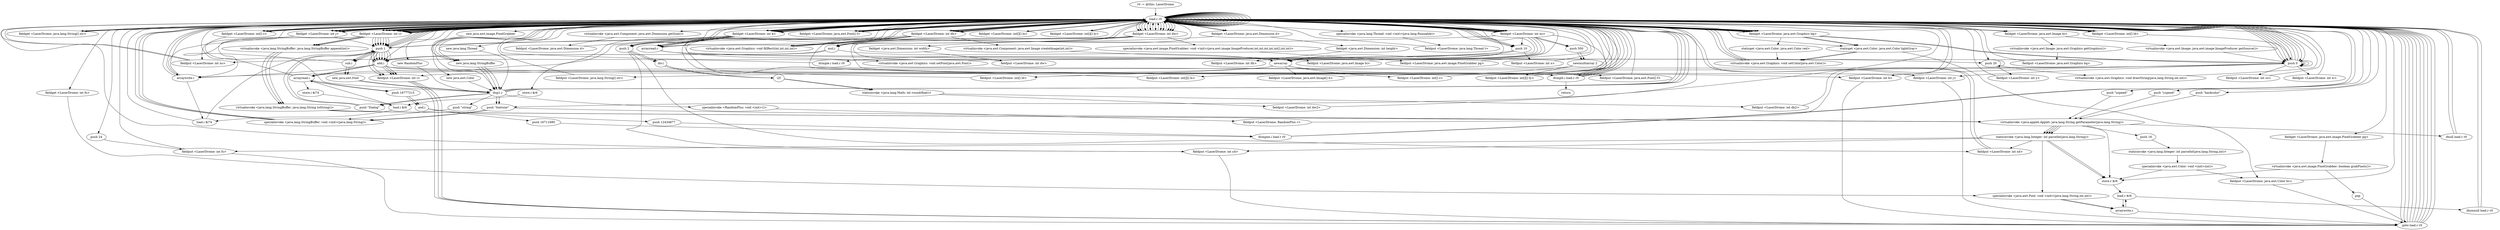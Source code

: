 digraph "" {
    "r0 := @this: LaserDrome"
    "load.r r0"
    "r0 := @this: LaserDrome"->"load.r r0";
    "push 10"
    "load.r r0"->"push 10";
    "newarray"
    "push 10"->"newarray";
    "fieldput <LaserDrome: java.lang.String[] str>"
    "newarray"->"fieldput <LaserDrome: java.lang.String[] str>";
    "fieldput <LaserDrome: java.lang.String[] str>"->"load.r r0";
    "push 1"
    "load.r r0"->"push 1";
    "fieldput <LaserDrome: int i>"
    "push 1"->"fieldput <LaserDrome: int i>";
    "goto load.r r0"
    "fieldput <LaserDrome: int i>"->"goto load.r r0";
    "goto load.r r0"->"load.r r0";
    "fieldget <LaserDrome: java.lang.String[] str>"
    "load.r r0"->"fieldget <LaserDrome: java.lang.String[] str>";
    "fieldget <LaserDrome: java.lang.String[] str>"->"load.r r0";
    "fieldget <LaserDrome: int i>"
    "load.r r0"->"fieldget <LaserDrome: int i>";
    "fieldget <LaserDrome: int i>"->"push 1";
    "sub.i"
    "push 1"->"sub.i";
    "sub.i"->"load.r r0";
    "new java.lang.StringBuffer"
    "load.r r0"->"new java.lang.StringBuffer";
    "dup1.r"
    "new java.lang.StringBuffer"->"dup1.r";
    "push \"string\""
    "dup1.r"->"push \"string\"";
    "specialinvoke <java.lang.StringBuffer: void <init>(java.lang.String)>"
    "push \"string\""->"specialinvoke <java.lang.StringBuffer: void <init>(java.lang.String)>";
    "specialinvoke <java.lang.StringBuffer: void <init>(java.lang.String)>"->"load.r r0";
    "load.r r0"->"fieldget <LaserDrome: int i>";
    "virtualinvoke <java.lang.StringBuffer: java.lang.StringBuffer append(int)>"
    "fieldget <LaserDrome: int i>"->"virtualinvoke <java.lang.StringBuffer: java.lang.StringBuffer append(int)>";
    "virtualinvoke <java.lang.StringBuffer: java.lang.String toString()>"
    "virtualinvoke <java.lang.StringBuffer: java.lang.StringBuffer append(int)>"->"virtualinvoke <java.lang.StringBuffer: java.lang.String toString()>";
    "virtualinvoke <java.applet.Applet: java.lang.String getParameter(java.lang.String)>"
    "virtualinvoke <java.lang.StringBuffer: java.lang.String toString()>"->"virtualinvoke <java.applet.Applet: java.lang.String getParameter(java.lang.String)>";
    "store.r $r6"
    "virtualinvoke <java.applet.Applet: java.lang.String getParameter(java.lang.String)>"->"store.r $r6";
    "load.r $r6"
    "store.r $r6"->"load.r $r6";
    "arraywrite.r"
    "load.r $r6"->"arraywrite.r";
    "arraywrite.r"->"load.r $r6";
    "ifnonnull load.r r0"
    "load.r $r6"->"ifnonnull load.r r0";
    "ifnonnull load.r r0"->"load.r r0";
    "fieldget <LaserDrome: int ns>"
    "load.r r0"->"fieldget <LaserDrome: int ns>";
    "fieldget <LaserDrome: int ns>"->"push 10";
    "ifcmple.i load.r r0"
    "push 10"->"ifcmple.i load.r r0";
    "ifcmple.i load.r r0"->"load.r r0";
    "load.r r0"->"push 10";
    "fieldput <LaserDrome: int ns>"
    "push 10"->"fieldput <LaserDrome: int ns>";
    "fieldput <LaserDrome: int ns>"->"load.r r0";
    "load.r r0"->"load.r r0";
    "virtualinvoke <java.awt.Component: java.awt.Dimension getSize()>"
    "load.r r0"->"virtualinvoke <java.awt.Component: java.awt.Dimension getSize()>";
    "fieldput <LaserDrome: java.awt.Dimension d>"
    "virtualinvoke <java.awt.Component: java.awt.Dimension getSize()>"->"fieldput <LaserDrome: java.awt.Dimension d>";
    "fieldput <LaserDrome: java.awt.Dimension d>"->"load.r r0";
    "load.r r0"->"load.r r0";
    "fieldget <LaserDrome: java.awt.Dimension d>"
    "load.r r0"->"fieldget <LaserDrome: java.awt.Dimension d>";
    "fieldget <java.awt.Dimension: int width>"
    "fieldget <LaserDrome: java.awt.Dimension d>"->"fieldget <java.awt.Dimension: int width>";
    "fieldput <LaserDrome: int dw>"
    "fieldget <java.awt.Dimension: int width>"->"fieldput <LaserDrome: int dw>";
    "fieldput <LaserDrome: int dw>"->"load.r r0";
    "load.r r0"->"load.r r0";
    "load.r r0"->"fieldget <LaserDrome: java.awt.Dimension d>";
    "fieldget <java.awt.Dimension: int height>"
    "fieldget <LaserDrome: java.awt.Dimension d>"->"fieldget <java.awt.Dimension: int height>";
    "fieldput <LaserDrome: int dh>"
    "fieldget <java.awt.Dimension: int height>"->"fieldput <LaserDrome: int dh>";
    "fieldput <LaserDrome: int dh>"->"load.r r0";
    "load.r r0"->"load.r r0";
    "fieldget <LaserDrome: int dw>"
    "load.r r0"->"fieldget <LaserDrome: int dw>";
    "push 2"
    "fieldget <LaserDrome: int dw>"->"push 2";
    "div.i"
    "push 2"->"div.i";
    "i2f"
    "div.i"->"i2f";
    "staticinvoke <java.lang.Math: int round(float)>"
    "i2f"->"staticinvoke <java.lang.Math: int round(float)>";
    "fieldput <LaserDrome: int dw2>"
    "staticinvoke <java.lang.Math: int round(float)>"->"fieldput <LaserDrome: int dw2>";
    "fieldput <LaserDrome: int dw2>"->"load.r r0";
    "load.r r0"->"load.r r0";
    "fieldget <LaserDrome: int dh>"
    "load.r r0"->"fieldget <LaserDrome: int dh>";
    "fieldget <LaserDrome: int dh>"->"push 2";
    "push 2"->"div.i";
    "div.i"->"i2f";
    "i2f"->"staticinvoke <java.lang.Math: int round(float)>";
    "fieldput <LaserDrome: int dh2>"
    "staticinvoke <java.lang.Math: int round(float)>"->"fieldput <LaserDrome: int dh2>";
    "fieldput <LaserDrome: int dh2>"->"load.r r0";
    "new java.lang.Thread"
    "load.r r0"->"new java.lang.Thread";
    "new java.lang.Thread"->"dup1.r";
    "dup1.r"->"load.r r0";
    "specialinvoke <java.lang.Thread: void <init>(java.lang.Runnable)>"
    "load.r r0"->"specialinvoke <java.lang.Thread: void <init>(java.lang.Runnable)>";
    "fieldput <LaserDrome: java.lang.Thread t>"
    "specialinvoke <java.lang.Thread: void <init>(java.lang.Runnable)>"->"fieldput <LaserDrome: java.lang.Thread t>";
    "fieldput <LaserDrome: java.lang.Thread t>"->"load.r r0";
    "load.r r0"->"load.r r0";
    "load.r r0"->"fieldget <LaserDrome: int dw>";
    "fieldget <LaserDrome: int dw>"->"load.r r0";
    "load.r r0"->"fieldget <LaserDrome: int dh>";
    "mul.i"
    "fieldget <LaserDrome: int dh>"->"mul.i";
    "mul.i"->"newarray";
    "fieldput <LaserDrome: int[] ld>"
    "newarray"->"fieldput <LaserDrome: int[] ld>";
    "fieldput <LaserDrome: int[] ld>"->"load.r r0";
    "load.r r0"->"load.r r0";
    "load.r r0"->"fieldget <LaserDrome: int ns>";
    "push 500"
    "fieldget <LaserDrome: int ns>"->"push 500";
    "newmultiarray 2"
    "push 500"->"newmultiarray 2";
    "fieldput <LaserDrome: int[][] lx>"
    "newmultiarray 2"->"fieldput <LaserDrome: int[][] lx>";
    "fieldput <LaserDrome: int[][] lx>"->"load.r r0";
    "load.r r0"->"load.r r0";
    "load.r r0"->"fieldget <LaserDrome: int ns>";
    "fieldget <LaserDrome: int ns>"->"push 500";
    "push 500"->"newmultiarray 2";
    "fieldput <LaserDrome: int[][] ly>"
    "newmultiarray 2"->"fieldput <LaserDrome: int[][] ly>";
    "fieldput <LaserDrome: int[][] ly>"->"load.r r0";
    "load.r r0"->"load.r r0";
    "load.r r0"->"fieldget <LaserDrome: int ns>";
    "fieldget <LaserDrome: int ns>"->"newarray";
    "fieldput <LaserDrome: java.awt.Image[] b>"
    "newarray"->"fieldput <LaserDrome: java.awt.Image[] b>";
    "fieldput <LaserDrome: java.awt.Image[] b>"->"load.r r0";
    "load.r r0"->"load.r r0";
    "load.r r0"->"fieldget <LaserDrome: int ns>";
    "fieldget <LaserDrome: int ns>"->"newarray";
    "fieldput <LaserDrome: int[] c>"
    "newarray"->"fieldput <LaserDrome: int[] c>";
    "fieldput <LaserDrome: int[] c>"->"load.r r0";
    "new RandomPlus"
    "load.r r0"->"new RandomPlus";
    "new RandomPlus"->"dup1.r";
    "specialinvoke <RandomPlus: void <init>()>"
    "dup1.r"->"specialinvoke <RandomPlus: void <init>()>";
    "fieldput <LaserDrome: RandomPlus r>"
    "specialinvoke <RandomPlus: void <init>()>"->"fieldput <LaserDrome: RandomPlus r>";
    "fieldput <LaserDrome: RandomPlus r>"->"load.r r0";
    "load.r r0"->"load.r r0";
    "load.r r0"->"fieldget <LaserDrome: int ns>";
    "fieldget <LaserDrome: int ns>"->"newarray";
    "fieldput <LaserDrome: java.awt.Font[] f>"
    "newarray"->"fieldput <LaserDrome: java.awt.Font[] f>";
    "fieldput <LaserDrome: java.awt.Font[] f>"->"load.r r0";
    "load.r r0"->"push 10";
    "fieldput <LaserDrome: int x>"
    "push 10"->"fieldput <LaserDrome: int x>";
    "fieldput <LaserDrome: int x>"->"load.r r0";
    "push 20"
    "load.r r0"->"push 20";
    "fieldput <LaserDrome: int y>"
    "push 20"->"fieldput <LaserDrome: int y>";
    "fieldput <LaserDrome: int y>"->"load.r r0";
    "load.r r0"->"push 2";
    "fieldput <LaserDrome: int xd>"
    "push 2"->"fieldput <LaserDrome: int xd>";
    "fieldput <LaserDrome: int xd>"->"load.r r0";
    "load.r r0"->"push 2";
    "fieldput <LaserDrome: int yd>"
    "push 2"->"fieldput <LaserDrome: int yd>";
    "fieldput <LaserDrome: int yd>"->"load.r r0";
    "push 0"
    "load.r r0"->"push 0";
    "fieldput <LaserDrome: int co>"
    "push 0"->"fieldput <LaserDrome: int co>";
    "fieldput <LaserDrome: int co>"->"load.r r0";
    "load.r r0"->"push 0";
    "fieldput <LaserDrome: int ic>"
    "push 0"->"fieldput <LaserDrome: int ic>";
    "fieldput <LaserDrome: int ic>"->"load.r r0";
    "load.r r0"->"load.r r0";
    "push \"xspeed\""
    "load.r r0"->"push \"xspeed\"";
    "push \"xspeed\""->"virtualinvoke <java.applet.Applet: java.lang.String getParameter(java.lang.String)>";
    "staticinvoke <java.lang.Integer: int parseInt(java.lang.String)>"
    "virtualinvoke <java.applet.Applet: java.lang.String getParameter(java.lang.String)>"->"staticinvoke <java.lang.Integer: int parseInt(java.lang.String)>";
    "staticinvoke <java.lang.Integer: int parseInt(java.lang.String)>"->"fieldput <LaserDrome: int xd>";
    "fieldput <LaserDrome: int xd>"->"load.r r0";
    "load.r r0"->"load.r r0";
    "push \"yspeed\""
    "load.r r0"->"push \"yspeed\"";
    "push \"yspeed\""->"virtualinvoke <java.applet.Applet: java.lang.String getParameter(java.lang.String)>";
    "virtualinvoke <java.applet.Applet: java.lang.String getParameter(java.lang.String)>"->"staticinvoke <java.lang.Integer: int parseInt(java.lang.String)>";
    "staticinvoke <java.lang.Integer: int parseInt(java.lang.String)>"->"fieldput <LaserDrome: int yd>";
    "fieldput <LaserDrome: int yd>"->"goto load.r r0";
    "goto load.r r0"->"load.r r0";
    "push 24"
    "load.r r0"->"push 24";
    "fieldput <LaserDrome: int fs>"
    "push 24"->"fieldput <LaserDrome: int fs>";
    "fieldput <LaserDrome: int fs>"->"load.r r0";
    "load.r r0"->"load.r r0";
    "push \"fontsize\""
    "load.r r0"->"push \"fontsize\"";
    "push \"fontsize\""->"virtualinvoke <java.applet.Applet: java.lang.String getParameter(java.lang.String)>";
    "virtualinvoke <java.applet.Applet: java.lang.String getParameter(java.lang.String)>"->"staticinvoke <java.lang.Integer: int parseInt(java.lang.String)>";
    "staticinvoke <java.lang.Integer: int parseInt(java.lang.String)>"->"fieldput <LaserDrome: int fs>";
    "fieldput <LaserDrome: int fs>"->"goto load.r r0";
    "goto load.r r0"->"load.r r0";
    "load.r r0"->"push 1";
    "push 1"->"fieldput <LaserDrome: int i>";
    "fieldput <LaserDrome: int i>"->"goto load.r r0";
    "goto load.r r0"->"load.r r0";
    "load.r r0"->"fieldget <LaserDrome: int i>";
    "fieldget <LaserDrome: int i>"->"load.r r0";
    "load.r r0"->"fieldget <LaserDrome: int ns>";
    "fieldget <LaserDrome: int ns>"->"push 1";
    "add.i"
    "push 1"->"add.i";
    "ifcmplt.i load.r r0"
    "add.i"->"ifcmplt.i load.r r0";
    "ifcmplt.i load.r r0"->"load.r r0";
    "staticget <java.awt.Color: java.awt.Color lightGray>"
    "load.r r0"->"staticget <java.awt.Color: java.awt.Color lightGray>";
    "fieldput <LaserDrome: java.awt.Color bc>"
    "staticget <java.awt.Color: java.awt.Color lightGray>"->"fieldput <LaserDrome: java.awt.Color bc>";
    "fieldput <LaserDrome: java.awt.Color bc>"->"load.r r0";
    "new java.awt.Color"
    "load.r r0"->"new java.awt.Color";
    "new java.awt.Color"->"dup1.r";
    "dup1.r"->"load.r r0";
    "push \"backcolor\""
    "load.r r0"->"push \"backcolor\"";
    "push \"backcolor\""->"virtualinvoke <java.applet.Applet: java.lang.String getParameter(java.lang.String)>";
    "push 16"
    "virtualinvoke <java.applet.Applet: java.lang.String getParameter(java.lang.String)>"->"push 16";
    "staticinvoke <java.lang.Integer: int parseInt(java.lang.String,int)>"
    "push 16"->"staticinvoke <java.lang.Integer: int parseInt(java.lang.String,int)>";
    "specialinvoke <java.awt.Color: void <init>(int)>"
    "staticinvoke <java.lang.Integer: int parseInt(java.lang.String,int)>"->"specialinvoke <java.awt.Color: void <init>(int)>";
    "specialinvoke <java.awt.Color: void <init>(int)>"->"fieldput <LaserDrome: java.awt.Color bc>";
    "fieldput <LaserDrome: java.awt.Color bc>"->"goto load.r r0";
    "goto load.r r0"->"load.r r0";
    "load.r r0"->"load.r r0";
    "load.r r0"->"load.r r0";
    "load.r r0"->"fieldget <LaserDrome: int dw>";
    "fieldget <LaserDrome: int dw>"->"load.r r0";
    "load.r r0"->"fieldget <LaserDrome: int dh>";
    "virtualinvoke <java.awt.Component: java.awt.Image createImage(int,int)>"
    "fieldget <LaserDrome: int dh>"->"virtualinvoke <java.awt.Component: java.awt.Image createImage(int,int)>";
    "fieldput <LaserDrome: java.awt.Image bi>"
    "virtualinvoke <java.awt.Component: java.awt.Image createImage(int,int)>"->"fieldput <LaserDrome: java.awt.Image bi>";
    "fieldput <LaserDrome: java.awt.Image bi>"->"load.r r0";
    "load.r r0"->"load.r r0";
    "fieldget <LaserDrome: java.awt.Image bi>"
    "load.r r0"->"fieldget <LaserDrome: java.awt.Image bi>";
    "virtualinvoke <java.awt.Image: java.awt.Graphics getGraphics()>"
    "fieldget <LaserDrome: java.awt.Image bi>"->"virtualinvoke <java.awt.Image: java.awt.Graphics getGraphics()>";
    "fieldput <LaserDrome: java.awt.Graphics bg>"
    "virtualinvoke <java.awt.Image: java.awt.Graphics getGraphics()>"->"fieldput <LaserDrome: java.awt.Graphics bg>";
    "fieldput <LaserDrome: java.awt.Graphics bg>"->"load.r r0";
    "load.r r0"->"push 0";
    "fieldput <LaserDrome: int k>"
    "push 0"->"fieldput <LaserDrome: int k>";
    "fieldput <LaserDrome: int k>"->"goto load.r r0";
    "goto load.r r0"->"load.r r0";
    "fieldget <LaserDrome: int k>"
    "load.r r0"->"fieldget <LaserDrome: int k>";
    "fieldget <LaserDrome: int k>"->"load.r r0";
    "load.r r0"->"fieldget <LaserDrome: int ns>";
    "fieldget <LaserDrome: int ns>"->"ifcmplt.i load.r r0";
    "return"
    "ifcmplt.i load.r r0"->"return";
    "ifcmplt.i load.r r0"->"load.r r0";
    "fieldget <LaserDrome: int[] c>"
    "load.r r0"->"fieldget <LaserDrome: int[] c>";
    "fieldget <LaserDrome: int[] c>"->"load.r r0";
    "load.r r0"->"fieldget <LaserDrome: int k>";
    "fieldget <LaserDrome: int k>"->"push 0";
    "arraywrite.i"
    "push 0"->"arraywrite.i";
    "arraywrite.i"->"load.r r0";
    "fieldget <LaserDrome: java.awt.Graphics bg>"
    "load.r r0"->"fieldget <LaserDrome: java.awt.Graphics bg>";
    "fieldget <LaserDrome: java.awt.Graphics bg>"->"load.r r0";
    "fieldget <LaserDrome: java.awt.Font[] f>"
    "load.r r0"->"fieldget <LaserDrome: java.awt.Font[] f>";
    "fieldget <LaserDrome: java.awt.Font[] f>"->"load.r r0";
    "load.r r0"->"fieldget <LaserDrome: int k>";
    "arrayread.r"
    "fieldget <LaserDrome: int k>"->"arrayread.r";
    "virtualinvoke <java.awt.Graphics: void setFont(java.awt.Font)>"
    "arrayread.r"->"virtualinvoke <java.awt.Graphics: void setFont(java.awt.Font)>";
    "virtualinvoke <java.awt.Graphics: void setFont(java.awt.Font)>"->"load.r r0";
    "load.r r0"->"fieldget <LaserDrome: java.awt.Graphics bg>";
    "fieldget <LaserDrome: java.awt.Graphics bg>"->"staticget <java.awt.Color: java.awt.Color lightGray>";
    "virtualinvoke <java.awt.Graphics: void setColor(java.awt.Color)>"
    "staticget <java.awt.Color: java.awt.Color lightGray>"->"virtualinvoke <java.awt.Graphics: void setColor(java.awt.Color)>";
    "virtualinvoke <java.awt.Graphics: void setColor(java.awt.Color)>"->"load.r r0";
    "load.r r0"->"fieldget <LaserDrome: java.awt.Graphics bg>";
    "fieldget <LaserDrome: java.awt.Graphics bg>"->"push 0";
    "push 0"->"push 0";
    "push 0"->"load.r r0";
    "load.r r0"->"fieldget <LaserDrome: int dw>";
    "fieldget <LaserDrome: int dw>"->"load.r r0";
    "load.r r0"->"fieldget <LaserDrome: int dh>";
    "virtualinvoke <java.awt.Graphics: void fillRect(int,int,int,int)>"
    "fieldget <LaserDrome: int dh>"->"virtualinvoke <java.awt.Graphics: void fillRect(int,int,int,int)>";
    "virtualinvoke <java.awt.Graphics: void fillRect(int,int,int,int)>"->"load.r r0";
    "load.r r0"->"fieldget <LaserDrome: java.awt.Graphics bg>";
    "staticget <java.awt.Color: java.awt.Color red>"
    "fieldget <LaserDrome: java.awt.Graphics bg>"->"staticget <java.awt.Color: java.awt.Color red>";
    "staticget <java.awt.Color: java.awt.Color red>"->"virtualinvoke <java.awt.Graphics: void setColor(java.awt.Color)>";
    "virtualinvoke <java.awt.Graphics: void setColor(java.awt.Color)>"->"load.r r0";
    "load.r r0"->"fieldget <LaserDrome: java.awt.Graphics bg>";
    "fieldget <LaserDrome: java.awt.Graphics bg>"->"load.r r0";
    "load.r r0"->"fieldget <LaserDrome: java.lang.String[] str>";
    "fieldget <LaserDrome: java.lang.String[] str>"->"load.r r0";
    "load.r r0"->"fieldget <LaserDrome: int k>";
    "fieldget <LaserDrome: int k>"->"arrayread.r";
    "arrayread.r"->"push 20";
    "push 20"->"push 20";
    "virtualinvoke <java.awt.Graphics: void drawString(java.lang.String,int,int)>"
    "push 20"->"virtualinvoke <java.awt.Graphics: void drawString(java.lang.String,int,int)>";
    "virtualinvoke <java.awt.Graphics: void drawString(java.lang.String,int,int)>"->"load.r r0";
    "new java.awt.image.PixelGrabber"
    "load.r r0"->"new java.awt.image.PixelGrabber";
    "new java.awt.image.PixelGrabber"->"dup1.r";
    "dup1.r"->"load.r r0";
    "load.r r0"->"fieldget <LaserDrome: java.awt.Image bi>";
    "virtualinvoke <java.awt.Image: java.awt.image.ImageProducer getSource()>"
    "fieldget <LaserDrome: java.awt.Image bi>"->"virtualinvoke <java.awt.Image: java.awt.image.ImageProducer getSource()>";
    "virtualinvoke <java.awt.Image: java.awt.image.ImageProducer getSource()>"->"push 0";
    "push 0"->"push 0";
    "push 0"->"load.r r0";
    "load.r r0"->"fieldget <LaserDrome: int dw>";
    "fieldget <LaserDrome: int dw>"->"load.r r0";
    "load.r r0"->"fieldget <LaserDrome: int dh>";
    "fieldget <LaserDrome: int dh>"->"load.r r0";
    "fieldget <LaserDrome: int[] ld>"
    "load.r r0"->"fieldget <LaserDrome: int[] ld>";
    "fieldget <LaserDrome: int[] ld>"->"push 0";
    "push 0"->"load.r r0";
    "load.r r0"->"fieldget <LaserDrome: int dw>";
    "specialinvoke <java.awt.image.PixelGrabber: void <init>(java.awt.image.ImageProducer,int,int,int,int,int[],int,int)>"
    "fieldget <LaserDrome: int dw>"->"specialinvoke <java.awt.image.PixelGrabber: void <init>(java.awt.image.ImageProducer,int,int,int,int,int[],int,int)>";
    "fieldput <LaserDrome: java.awt.image.PixelGrabber pg>"
    "specialinvoke <java.awt.image.PixelGrabber: void <init>(java.awt.image.ImageProducer,int,int,int,int,int[],int,int)>"->"fieldput <LaserDrome: java.awt.image.PixelGrabber pg>";
    "fieldput <LaserDrome: java.awt.image.PixelGrabber pg>"->"load.r r0";
    "fieldget <LaserDrome: java.awt.image.PixelGrabber pg>"
    "load.r r0"->"fieldget <LaserDrome: java.awt.image.PixelGrabber pg>";
    "virtualinvoke <java.awt.image.PixelGrabber: boolean grabPixels()>"
    "fieldget <LaserDrome: java.awt.image.PixelGrabber pg>"->"virtualinvoke <java.awt.image.PixelGrabber: boolean grabPixels()>";
    "pop"
    "virtualinvoke <java.awt.image.PixelGrabber: boolean grabPixels()>"->"pop";
    "pop"->"goto load.r r0";
    "goto load.r r0"->"load.r r0";
    "load.r r0"->"fieldget <LaserDrome: java.awt.Graphics bg>";
    "fieldget <LaserDrome: java.awt.Graphics bg>"->"staticget <java.awt.Color: java.awt.Color lightGray>";
    "staticget <java.awt.Color: java.awt.Color lightGray>"->"virtualinvoke <java.awt.Graphics: void setColor(java.awt.Color)>";
    "virtualinvoke <java.awt.Graphics: void setColor(java.awt.Color)>"->"load.r r0";
    "load.r r0"->"fieldget <LaserDrome: java.awt.Graphics bg>";
    "fieldget <LaserDrome: java.awt.Graphics bg>"->"push 0";
    "push 0"->"push 0";
    "push 0"->"load.r r0";
    "load.r r0"->"fieldget <LaserDrome: int dw>";
    "fieldget <LaserDrome: int dw>"->"load.r r0";
    "load.r r0"->"fieldget <LaserDrome: int dh>";
    "fieldget <LaserDrome: int dh>"->"virtualinvoke <java.awt.Graphics: void fillRect(int,int,int,int)>";
    "virtualinvoke <java.awt.Graphics: void fillRect(int,int,int,int)>"->"load.r r0";
    "load.r r0"->"push 0";
    "push 0"->"fieldput <LaserDrome: int i>";
    "fieldput <LaserDrome: int i>"->"goto load.r r0";
    "goto load.r r0"->"load.r r0";
    "load.r r0"->"fieldget <LaserDrome: int i>";
    "fieldget <LaserDrome: int i>"->"load.r r0";
    "load.r r0"->"fieldget <LaserDrome: int dw>";
    "fieldget <LaserDrome: int dw>"->"ifcmplt.i load.r r0";
    "ifcmplt.i load.r r0"->"load.r r0";
    "load.r r0"->"load.r r0";
    "load.r r0"->"fieldget <LaserDrome: int k>";
    "fieldget <LaserDrome: int k>"->"push 1";
    "push 1"->"add.i";
    "add.i"->"fieldput <LaserDrome: int k>";
    "ifcmplt.i load.r r0"->"load.r r0";
    "load.r r0"->"push 0";
    "fieldput <LaserDrome: int j>"
    "push 0"->"fieldput <LaserDrome: int j>";
    "fieldput <LaserDrome: int j>"->"goto load.r r0";
    "goto load.r r0"->"load.r r0";
    "fieldget <LaserDrome: int j>"
    "load.r r0"->"fieldget <LaserDrome: int j>";
    "fieldget <LaserDrome: int j>"->"load.r r0";
    "load.r r0"->"fieldget <LaserDrome: int dh>";
    "fieldget <LaserDrome: int dh>"->"ifcmplt.i load.r r0";
    "ifcmplt.i load.r r0"->"load.r r0";
    "load.r r0"->"load.r r0";
    "load.r r0"->"fieldget <LaserDrome: int i>";
    "fieldget <LaserDrome: int i>"->"push 1";
    "push 1"->"add.i";
    "add.i"->"fieldput <LaserDrome: int i>";
    "ifcmplt.i load.r r0"->"load.r r0";
    "load.r r0"->"fieldget <LaserDrome: int[] ld>";
    "fieldget <LaserDrome: int[] ld>"->"load.r r0";
    "load.r r0"->"fieldget <LaserDrome: int i>";
    "fieldget <LaserDrome: int i>"->"load.r r0";
    "load.r r0"->"fieldget <LaserDrome: int j>";
    "fieldget <LaserDrome: int j>"->"load.r r0";
    "load.r r0"->"fieldget <LaserDrome: int dw>";
    "fieldget <LaserDrome: int dw>"->"mul.i";
    "mul.i"->"add.i";
    "arrayread.i"
    "add.i"->"arrayread.i";
    "push 16777215"
    "arrayread.i"->"push 16777215";
    "and.i"
    "push 16777215"->"and.i";
    "push 16711680"
    "and.i"->"push 16711680";
    "ifcmpne.i load.r r0"
    "push 16711680"->"ifcmpne.i load.r r0";
    "ifcmpne.i load.r r0"->"load.r r0";
    "load.r r0"->"fieldget <LaserDrome: int[] ld>";
    "fieldget <LaserDrome: int[] ld>"->"load.r r0";
    "load.r r0"->"fieldget <LaserDrome: int i>";
    "fieldget <LaserDrome: int i>"->"push 1";
    "push 1"->"add.i";
    "add.i"->"load.r r0";
    "load.r r0"->"fieldget <LaserDrome: int j>";
    "fieldget <LaserDrome: int j>"->"load.r r0";
    "load.r r0"->"fieldget <LaserDrome: int dw>";
    "fieldget <LaserDrome: int dw>"->"mul.i";
    "mul.i"->"add.i";
    "add.i"->"arrayread.i";
    "arrayread.i"->"push 16777215";
    "push 16777215"->"and.i";
    "push 12434877"
    "and.i"->"push 12434877";
    "push 12434877"->"ifcmpne.i load.r r0";
    "ifcmpne.i load.r r0"->"load.r r0";
    "fieldget <LaserDrome: int[][] lx>"
    "load.r r0"->"fieldget <LaserDrome: int[][] lx>";
    "fieldget <LaserDrome: int[][] lx>"->"load.r r0";
    "load.r r0"->"fieldget <LaserDrome: int k>";
    "fieldget <LaserDrome: int k>"->"arrayread.r";
    "arrayread.r"->"load.r r0";
    "load.r r0"->"fieldget <LaserDrome: int[] c>";
    "fieldget <LaserDrome: int[] c>"->"load.r r0";
    "load.r r0"->"fieldget <LaserDrome: int k>";
    "fieldget <LaserDrome: int k>"->"arrayread.i";
    "arrayread.i"->"load.r r0";
    "load.r r0"->"fieldget <LaserDrome: int i>";
    "fieldget <LaserDrome: int i>"->"arraywrite.i";
    "arraywrite.i"->"load.r r0";
    "fieldget <LaserDrome: int[][] ly>"
    "load.r r0"->"fieldget <LaserDrome: int[][] ly>";
    "fieldget <LaserDrome: int[][] ly>"->"load.r r0";
    "load.r r0"->"fieldget <LaserDrome: int k>";
    "fieldget <LaserDrome: int k>"->"arrayread.r";
    "arrayread.r"->"load.r r0";
    "load.r r0"->"fieldget <LaserDrome: int[] c>";
    "fieldget <LaserDrome: int[] c>"->"dup1.r";
    "dup1.r"->"load.r r0";
    "load.r r0"->"fieldget <LaserDrome: int k>";
    "store.i $r6"
    "fieldget <LaserDrome: int k>"->"store.i $r6";
    "load.i $r6"
    "store.i $r6"->"load.i $r6";
    "load.i $r6"->"arrayread.i";
    "store.i $i74"
    "arrayread.i"->"store.i $i74";
    "store.i $i74"->"load.i $r6";
    "load.i $i74"
    "load.i $r6"->"load.i $i74";
    "load.i $i74"->"push 1";
    "push 1"->"add.i";
    "add.i"->"arraywrite.i";
    "arraywrite.i"->"load.i $i74";
    "load.i $i74"->"load.r r0";
    "load.r r0"->"fieldget <LaserDrome: int j>";
    "fieldget <LaserDrome: int j>"->"arraywrite.i";
    "arraywrite.i"->"load.r r0";
    "load.r r0"->"load.r r0";
    "load.r r0"->"fieldget <LaserDrome: int j>";
    "fieldget <LaserDrome: int j>"->"push 1";
    "push 1"->"add.i";
    "add.i"->"fieldput <LaserDrome: int j>";
    "virtualinvoke <java.awt.image.PixelGrabber: boolean grabPixels()>"->"store.r $r6";
    "specialinvoke <java.awt.Color: void <init>(int)>"->"store.r $r6";
    "ifcmplt.i load.r r0"->"load.r r0";
    "load.r r0"->"new java.lang.StringBuffer";
    "new java.lang.StringBuffer"->"dup1.r";
    "dup1.r"->"push \"fontsize\"";
    "push \"fontsize\""->"specialinvoke <java.lang.StringBuffer: void <init>(java.lang.String)>";
    "specialinvoke <java.lang.StringBuffer: void <init>(java.lang.String)>"->"load.r r0";
    "load.r r0"->"fieldget <LaserDrome: int i>";
    "fieldget <LaserDrome: int i>"->"virtualinvoke <java.lang.StringBuffer: java.lang.StringBuffer append(int)>";
    "virtualinvoke <java.lang.StringBuffer: java.lang.StringBuffer append(int)>"->"virtualinvoke <java.lang.StringBuffer: java.lang.String toString()>";
    "virtualinvoke <java.lang.StringBuffer: java.lang.String toString()>"->"virtualinvoke <java.applet.Applet: java.lang.String getParameter(java.lang.String)>";
    "ifnull load.r r0"
    "virtualinvoke <java.applet.Applet: java.lang.String getParameter(java.lang.String)>"->"ifnull load.r r0";
    "ifnull load.r r0"->"load.r r0";
    "load.r r0"->"fieldget <LaserDrome: java.awt.Font[] f>";
    "fieldget <LaserDrome: java.awt.Font[] f>"->"load.r r0";
    "load.r r0"->"fieldget <LaserDrome: int i>";
    "fieldget <LaserDrome: int i>"->"push 1";
    "push 1"->"sub.i";
    "new java.awt.Font"
    "sub.i"->"new java.awt.Font";
    "new java.awt.Font"->"dup1.r";
    "push \"Dialog\""
    "dup1.r"->"push \"Dialog\"";
    "push \"Dialog\""->"push 1";
    "push 1"->"load.r r0";
    "load.r r0"->"new java.lang.StringBuffer";
    "new java.lang.StringBuffer"->"dup1.r";
    "dup1.r"->"push \"fontsize\"";
    "push \"fontsize\""->"specialinvoke <java.lang.StringBuffer: void <init>(java.lang.String)>";
    "specialinvoke <java.lang.StringBuffer: void <init>(java.lang.String)>"->"load.r r0";
    "load.r r0"->"fieldget <LaserDrome: int i>";
    "fieldget <LaserDrome: int i>"->"virtualinvoke <java.lang.StringBuffer: java.lang.StringBuffer append(int)>";
    "virtualinvoke <java.lang.StringBuffer: java.lang.StringBuffer append(int)>"->"virtualinvoke <java.lang.StringBuffer: java.lang.String toString()>";
    "virtualinvoke <java.lang.StringBuffer: java.lang.String toString()>"->"virtualinvoke <java.applet.Applet: java.lang.String getParameter(java.lang.String)>";
    "virtualinvoke <java.applet.Applet: java.lang.String getParameter(java.lang.String)>"->"staticinvoke <java.lang.Integer: int parseInt(java.lang.String)>";
    "specialinvoke <java.awt.Font: void <init>(java.lang.String,int,int)>"
    "staticinvoke <java.lang.Integer: int parseInt(java.lang.String)>"->"specialinvoke <java.awt.Font: void <init>(java.lang.String,int,int)>";
    "specialinvoke <java.awt.Font: void <init>(java.lang.String,int,int)>"->"arraywrite.r";
    "arraywrite.r"->"goto load.r r0";
    "goto load.r r0"->"load.r r0";
    "load.r r0"->"load.r r0";
    "load.r r0"->"fieldget <LaserDrome: int i>";
    "fieldget <LaserDrome: int i>"->"push 1";
    "push 1"->"add.i";
    "add.i"->"fieldput <LaserDrome: int i>";
    "ifnull load.r r0"->"load.r r0";
    "load.r r0"->"fieldget <LaserDrome: java.awt.Font[] f>";
    "fieldget <LaserDrome: java.awt.Font[] f>"->"load.r r0";
    "load.r r0"->"fieldget <LaserDrome: int i>";
    "fieldget <LaserDrome: int i>"->"push 1";
    "push 1"->"sub.i";
    "sub.i"->"new java.awt.Font";
    "new java.awt.Font"->"dup1.r";
    "dup1.r"->"push \"Dialog\"";
    "push \"Dialog\""->"push 1";
    "push 1"->"load.r r0";
    "fieldget <LaserDrome: int fs>"
    "load.r r0"->"fieldget <LaserDrome: int fs>";
    "fieldget <LaserDrome: int fs>"->"specialinvoke <java.awt.Font: void <init>(java.lang.String,int,int)>";
    "specialinvoke <java.awt.Font: void <init>(java.lang.String,int,int)>"->"arraywrite.r";
    "staticinvoke <java.lang.Integer: int parseInt(java.lang.String)>"->"store.r $r6";
    "staticinvoke <java.lang.Integer: int parseInt(java.lang.String)>"->"store.r $r6";
    "ifnonnull load.r r0"->"load.r r0";
    "load.r r0"->"load.r r0";
    "load.r r0"->"fieldget <LaserDrome: int i>";
    "fieldget <LaserDrome: int i>"->"fieldput <LaserDrome: int ns>";
    "fieldput <LaserDrome: int ns>"->"load.r r0";
    "load.r r0"->"load.r r0";
    "load.r r0"->"fieldget <LaserDrome: int i>";
    "fieldget <LaserDrome: int i>"->"push 1";
    "push 1"->"add.i";
    "add.i"->"fieldput <LaserDrome: int i>";
}
